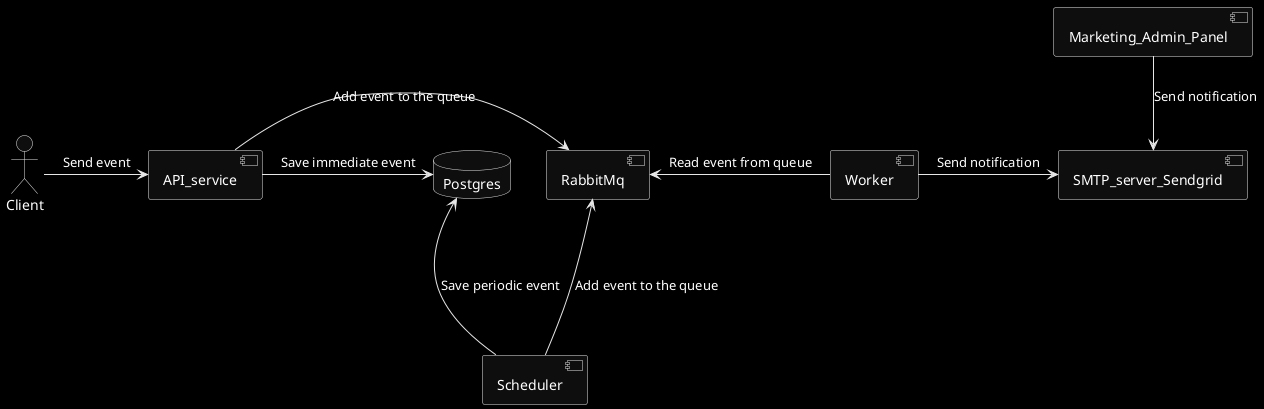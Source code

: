 @startuml
skinparam componentStyle uml2
skinparam monochrome reverse

actor Client
component API_service
component RabbitMq
component SMTP_server_Sendgrid
database Postgres
component Worker
component Scheduler
component Marketing_Admin_Panel

Client -right-> API_service: Send event

API_service -right-> RabbitMq: Add event to the queue
API_service -right-> Postgres: Save immediate event
Scheduler -up--> RabbitMq: Add event to the queue
Scheduler -up--> Postgres: Save periodic event

Worker -left-> RabbitMq: Read event from queue
Worker -> SMTP_server_Sendgrid: Send notification
Marketing_Admin_Panel -down-> SMTP_server_Sendgrid: Send notification

@enduml